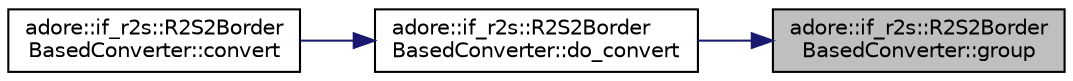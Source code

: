 digraph "adore::if_r2s::R2S2BorderBasedConverter::group"
{
 // LATEX_PDF_SIZE
  edge [fontname="Helvetica",fontsize="10",labelfontname="Helvetica",labelfontsize="10"];
  node [fontname="Helvetica",fontsize="10",shape=record];
  rankdir="RL";
  Node1 [label="adore::if_r2s::R2S2Border\lBasedConverter::group",height=0.2,width=0.4,color="black", fillcolor="grey75", style="filled", fontcolor="black",tooltip=" "];
  Node1 -> Node2 [dir="back",color="midnightblue",fontsize="10",style="solid",fontname="Helvetica"];
  Node2 [label="adore::if_r2s::R2S2Border\lBasedConverter::do_convert",height=0.2,width=0.4,color="black", fillcolor="white", style="filled",URL="$classadore_1_1if__r2s_1_1R2S2BorderBasedConverter.html#a6d12e18c673154c8c16fad4895b691c2",tooltip="actual conversion"];
  Node2 -> Node3 [dir="back",color="midnightblue",fontsize="10",style="solid",fontname="Helvetica"];
  Node3 [label="adore::if_r2s::R2S2Border\lBasedConverter::convert",height=0.2,width=0.4,color="black", fillcolor="white", style="filled",URL="$classadore_1_1if__r2s_1_1R2S2BorderBasedConverter.html#aee4fa475a46a509943dbc0c7e26e3b8d",tooltip="convert to borders and get sectionmap with base data"];
}
